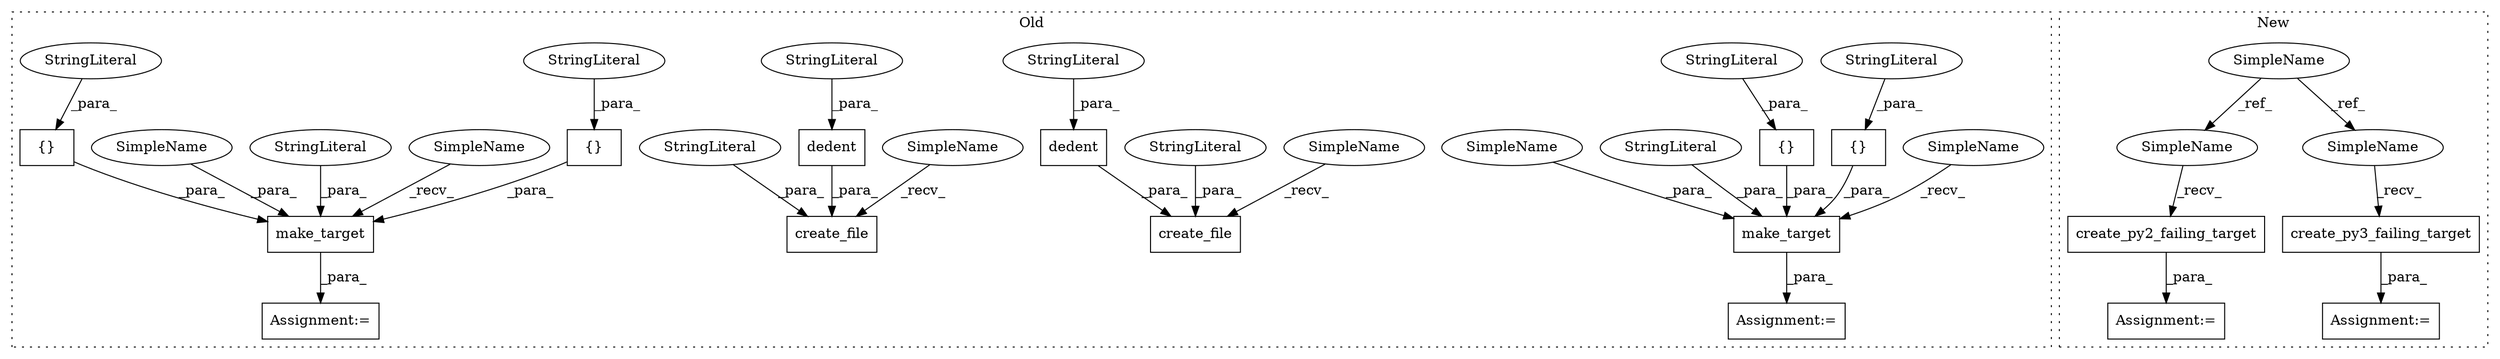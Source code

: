 digraph G {
subgraph cluster0 {
1 [label="make_target" a="32" s="8311,8413" l="12,1" shape="box"];
3 [label="{}" a="4" s="8394,8412" l="1,1" shape="box"];
5 [label="create_file" a="32" s="8425,8564" l="12,1" shape="box"];
6 [label="{}" a="4" s="8366,8380" l="1,1" shape="box"];
7 [label="dedent" a="32" s="8460,8563" l="7,1" shape="box"];
8 [label="StringLiteral" a="45" s="8467" l="96" shape="ellipse"];
9 [label="Assignment:=" a="7" s="8305" l="1" shape="box"];
10 [label="StringLiteral" a="45" s="8367" l="13" shape="ellipse"];
11 [label="StringLiteral" a="45" s="8395" l="17" shape="ellipse"];
12 [label="StringLiteral" a="45" s="8323" l="16" shape="ellipse"];
13 [label="StringLiteral" a="45" s="8437" l="22" shape="ellipse"];
15 [label="create_file" a="32" s="8150,8288" l="12,1" shape="box"];
16 [label="make_target" a="32" s="8587,8686" l="12,1" shape="box"];
17 [label="{}" a="4" s="8642,8656" l="1,1" shape="box"];
19 [label="dedent" a="32" s="8185,8287" l="7,1" shape="box"];
20 [label="{}" a="4" s="8670,8685" l="1,1" shape="box"];
21 [label="StringLiteral" a="45" s="8671" l="14" shape="ellipse"];
22 [label="StringLiteral" a="45" s="8192" l="95" shape="ellipse"];
24 [label="StringLiteral" a="45" s="8599" l="16" shape="ellipse"];
25 [label="StringLiteral" a="45" s="8162" l="22" shape="ellipse"];
26 [label="Assignment:=" a="7" s="8581" l="1" shape="box"];
27 [label="StringLiteral" a="45" s="8643" l="13" shape="ellipse"];
30 [label="SimpleName" a="42" s="8340" l="13" shape="ellipse"];
31 [label="SimpleName" a="42" s="8616" l="13" shape="ellipse"];
32 [label="SimpleName" a="42" s="8145" l="4" shape="ellipse"];
33 [label="SimpleName" a="42" s="8582" l="4" shape="ellipse"];
34 [label="SimpleName" a="42" s="8306" l="4" shape="ellipse"];
35 [label="SimpleName" a="42" s="8420" l="4" shape="ellipse"];
label = "Old";
style="dotted";
}
subgraph cluster1 {
2 [label="create_py3_failing_target" a="32" s="8500" l="27" shape="box"];
4 [label="SimpleName" a="42" s="8364" l="4" shape="ellipse"];
14 [label="Assignment:=" a="7" s="8494" l="1" shape="box"];
18 [label="create_py2_failing_target" a="32" s="8451" l="27" shape="box"];
23 [label="Assignment:=" a="7" s="8445" l="1" shape="box"];
28 [label="SimpleName" a="42" s="8446" l="4" shape="ellipse"];
29 [label="SimpleName" a="42" s="8495" l="4" shape="ellipse"];
label = "New";
style="dotted";
}
1 -> 9 [label="_para_"];
2 -> 14 [label="_para_"];
3 -> 1 [label="_para_"];
4 -> 28 [label="_ref_"];
4 -> 29 [label="_ref_"];
6 -> 1 [label="_para_"];
7 -> 5 [label="_para_"];
8 -> 7 [label="_para_"];
10 -> 6 [label="_para_"];
11 -> 3 [label="_para_"];
12 -> 1 [label="_para_"];
13 -> 5 [label="_para_"];
16 -> 26 [label="_para_"];
17 -> 16 [label="_para_"];
18 -> 23 [label="_para_"];
19 -> 15 [label="_para_"];
20 -> 16 [label="_para_"];
21 -> 20 [label="_para_"];
22 -> 19 [label="_para_"];
24 -> 16 [label="_para_"];
25 -> 15 [label="_para_"];
27 -> 17 [label="_para_"];
28 -> 18 [label="_recv_"];
29 -> 2 [label="_recv_"];
30 -> 1 [label="_para_"];
31 -> 16 [label="_para_"];
32 -> 15 [label="_recv_"];
33 -> 16 [label="_recv_"];
34 -> 1 [label="_recv_"];
35 -> 5 [label="_recv_"];
}